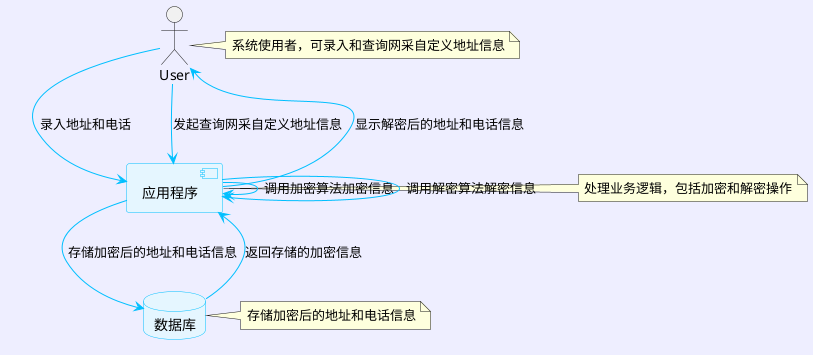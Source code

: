 @startuml

skinparam backgroundColor #EEEEFF
skinparam sequence {
    ArrowColor DeepSkyBlue
    LifeLineBorderColor DeepSkyBlue
    LifeLineBackgroundColor #A9DCDF
}
skinparam component {
    BackgroundColor #E5F6FF
    BorderColor DeepSkyBlue
}
skinparam database {
    BackgroundColor #E5F6FF
    BorderColor DeepSkyBlue
}

actor User as U
note right of U: 系统使用者，可录入和查询网采自定义地址信息

component "应用程序" as App
note right of App: 处理业务逻辑，包括加密和解密操作
database "数据库" as DB
note right of DB: 存储加密后的地址和电话信息

U --> App : 录入地址和电话
App -> App : 调用加密算法加密信息
App --> DB : 存储加密后的地址和电话信息

U --> App : 发起查询网采自定义地址信息
DB --> App : 返回存储的加密信息
App -> App : 调用解密算法解密信息
App --> U : 显示解密后的地址和电话信息

@enduml